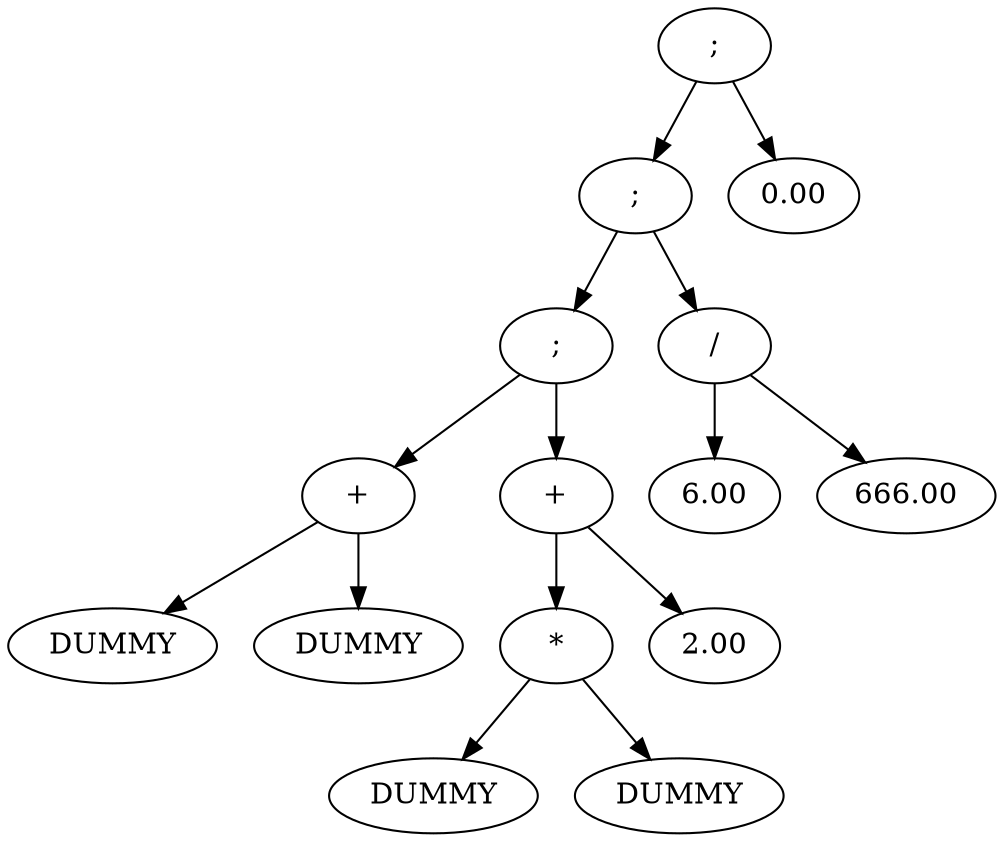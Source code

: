 digraph tree {
 1 [label=";"];
 1 -> 2;
 2 [label=";"];
 2 -> 4;
 4 [label=";"];
 4 -> 8;
 8 [label="+"];
 8 -> 16;
 16 [label="DUMMY"];
 8 -> 17;
 17 [label="DUMMY"];
 4 -> 9;
 9 [label="+"];
 9 -> 18;
 18 [label="*"];
 18 -> 36;
 36 [label="DUMMY"];
 18 -> 37;
 37 [label="DUMMY"];
 9 -> 19;
 19 [label="2.00"];
 2 -> 5;
 5 [label="/"];
 5 -> 10;
 10 [label="6.00"];
 5 -> 11;
 11 [label="666.00"];
 1 -> 3;
 3 [label="0.00"];
}
